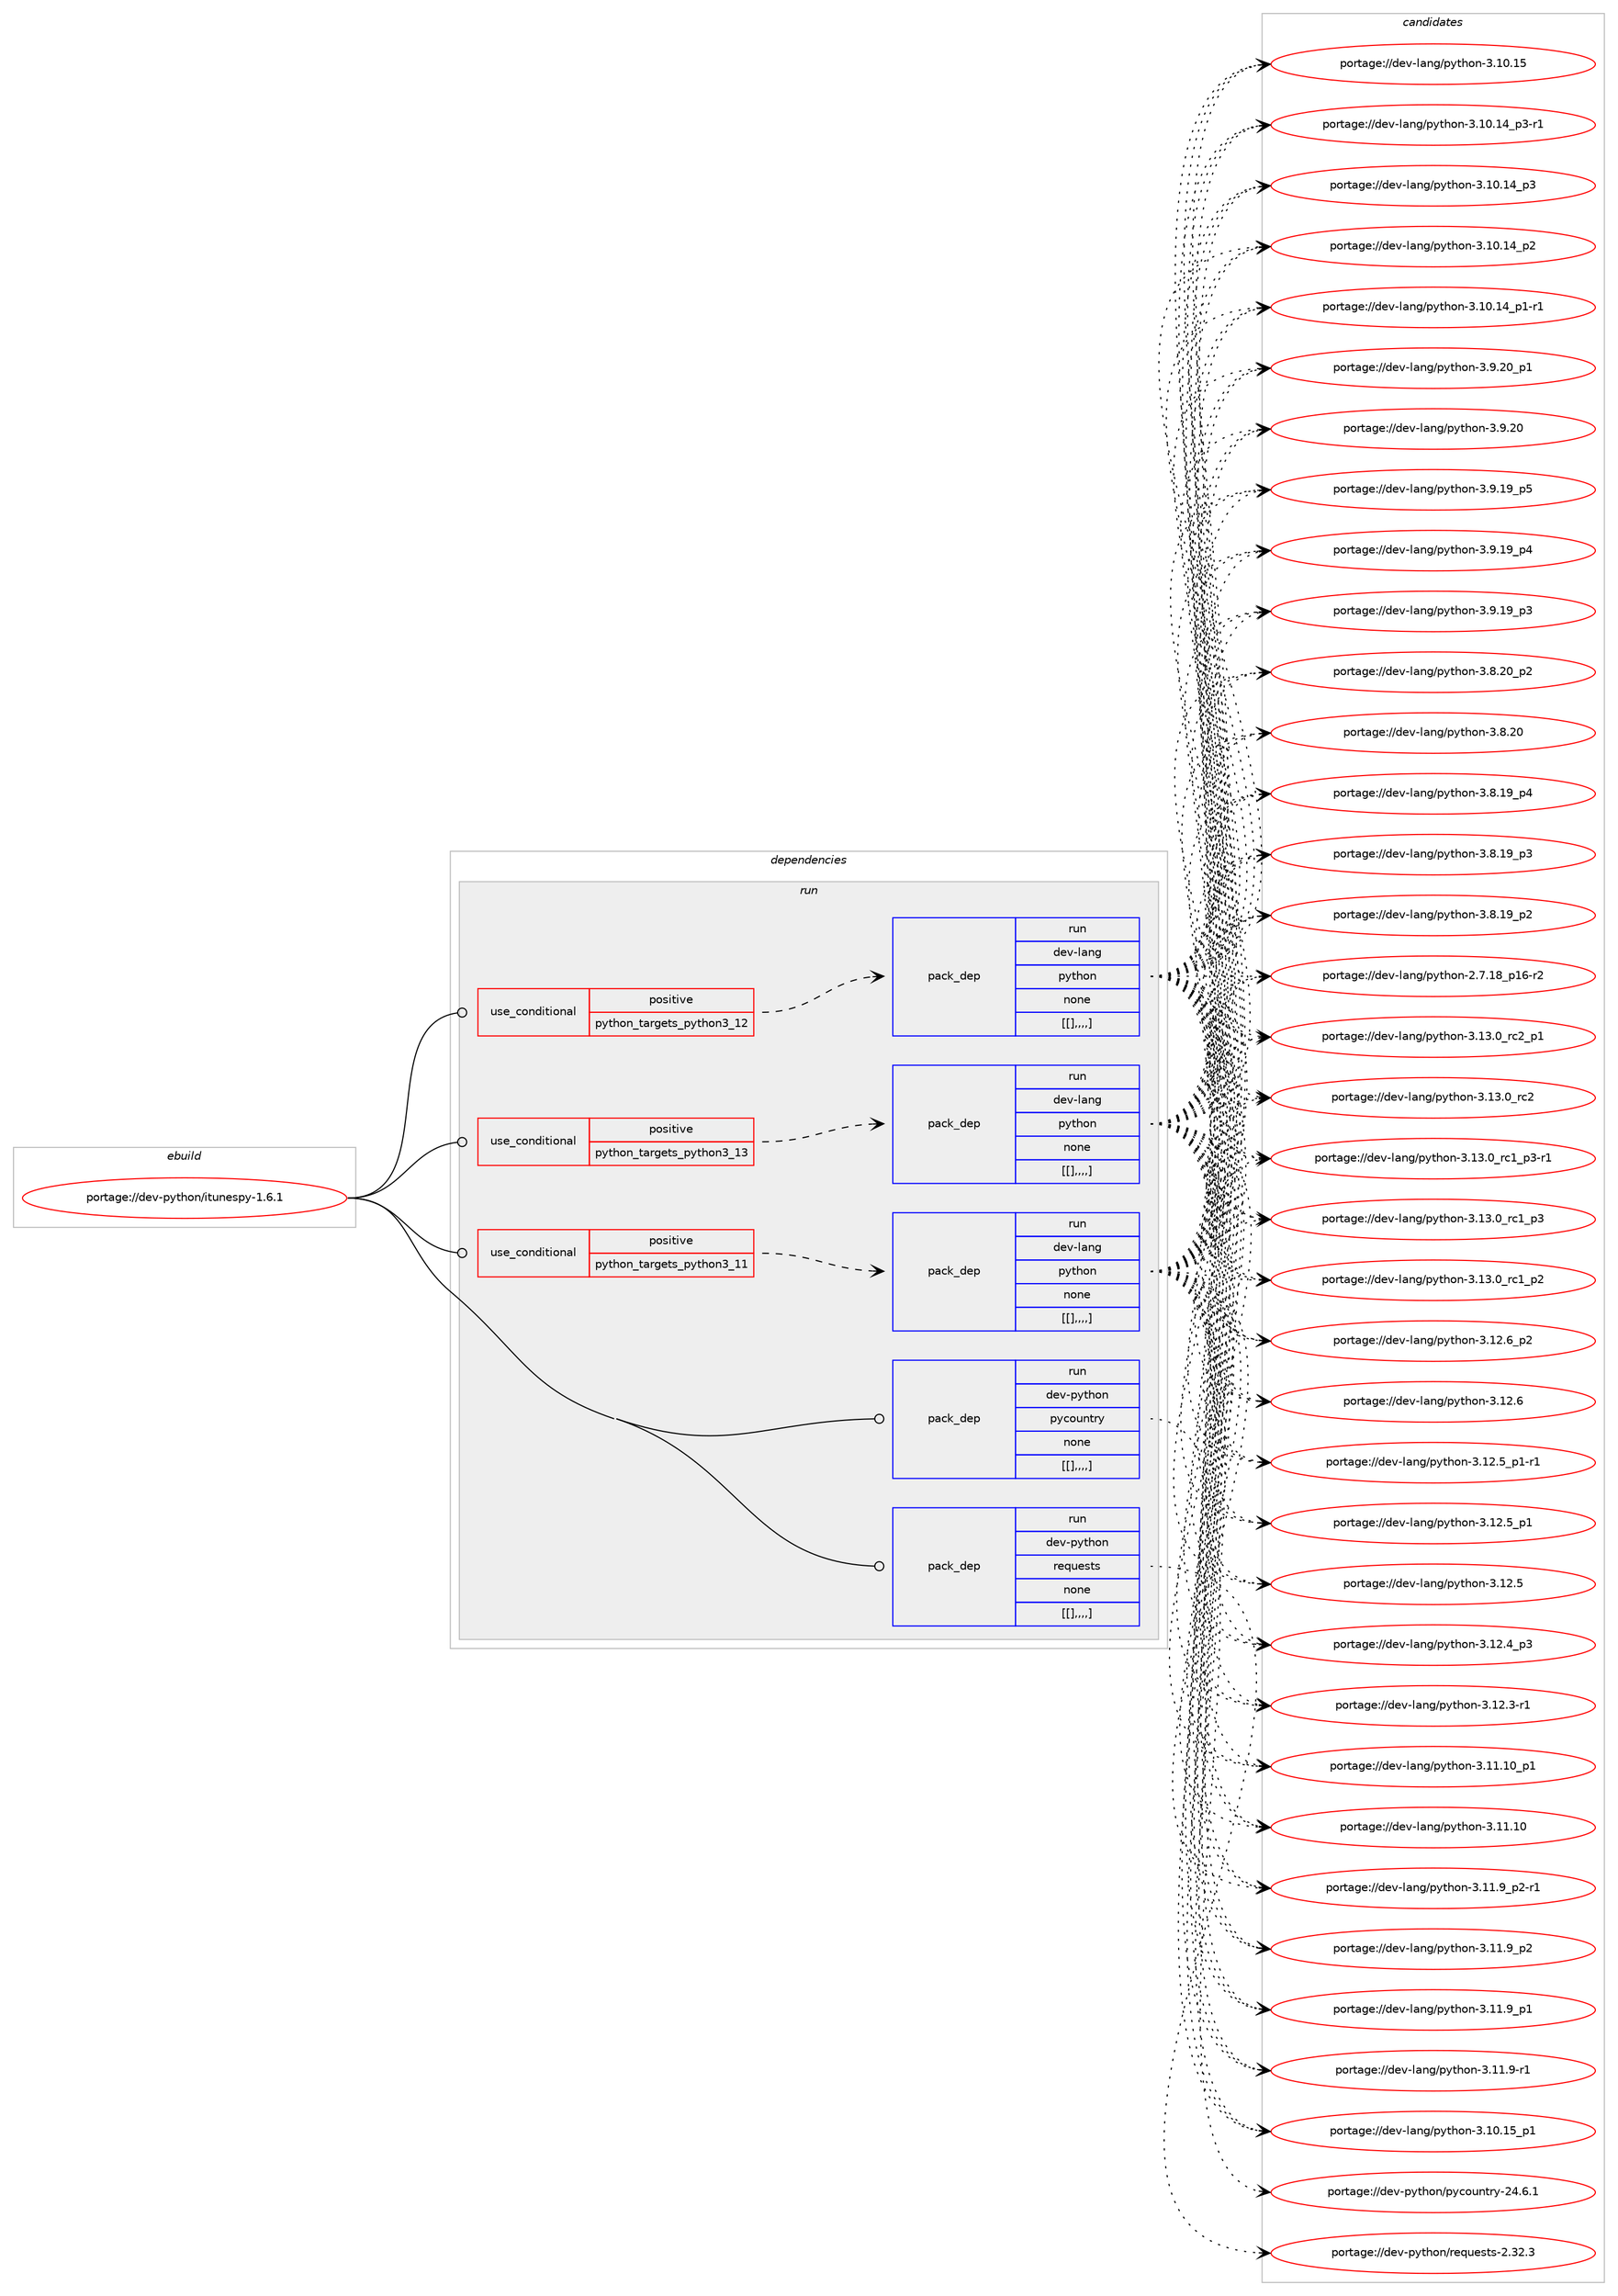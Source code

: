 digraph prolog {

# *************
# Graph options
# *************

newrank=true;
concentrate=true;
compound=true;
graph [rankdir=LR,fontname=Helvetica,fontsize=10,ranksep=1.5];#, ranksep=2.5, nodesep=0.2];
edge  [arrowhead=vee];
node  [fontname=Helvetica,fontsize=10];

# **********
# The ebuild
# **********

subgraph cluster_leftcol {
color=gray;
label=<<i>ebuild</i>>;
id [label="portage://dev-python/itunespy-1.6.1", color=red, width=4, href="../dev-python/itunespy-1.6.1.svg"];
}

# ****************
# The dependencies
# ****************

subgraph cluster_midcol {
color=gray;
label=<<i>dependencies</i>>;
subgraph cluster_compile {
fillcolor="#eeeeee";
style=filled;
label=<<i>compile</i>>;
}
subgraph cluster_compileandrun {
fillcolor="#eeeeee";
style=filled;
label=<<i>compile and run</i>>;
}
subgraph cluster_run {
fillcolor="#eeeeee";
style=filled;
label=<<i>run</i>>;
subgraph cond34909 {
dependency150461 [label=<<TABLE BORDER="0" CELLBORDER="1" CELLSPACING="0" CELLPADDING="4"><TR><TD ROWSPAN="3" CELLPADDING="10">use_conditional</TD></TR><TR><TD>positive</TD></TR><TR><TD>python_targets_python3_11</TD></TR></TABLE>>, shape=none, color=red];
subgraph pack114338 {
dependency150462 [label=<<TABLE BORDER="0" CELLBORDER="1" CELLSPACING="0" CELLPADDING="4" WIDTH="220"><TR><TD ROWSPAN="6" CELLPADDING="30">pack_dep</TD></TR><TR><TD WIDTH="110">run</TD></TR><TR><TD>dev-lang</TD></TR><TR><TD>python</TD></TR><TR><TD>none</TD></TR><TR><TD>[[],,,,]</TD></TR></TABLE>>, shape=none, color=blue];
}
dependency150461:e -> dependency150462:w [weight=20,style="dashed",arrowhead="vee"];
}
id:e -> dependency150461:w [weight=20,style="solid",arrowhead="odot"];
subgraph cond34910 {
dependency150463 [label=<<TABLE BORDER="0" CELLBORDER="1" CELLSPACING="0" CELLPADDING="4"><TR><TD ROWSPAN="3" CELLPADDING="10">use_conditional</TD></TR><TR><TD>positive</TD></TR><TR><TD>python_targets_python3_12</TD></TR></TABLE>>, shape=none, color=red];
subgraph pack114339 {
dependency150464 [label=<<TABLE BORDER="0" CELLBORDER="1" CELLSPACING="0" CELLPADDING="4" WIDTH="220"><TR><TD ROWSPAN="6" CELLPADDING="30">pack_dep</TD></TR><TR><TD WIDTH="110">run</TD></TR><TR><TD>dev-lang</TD></TR><TR><TD>python</TD></TR><TR><TD>none</TD></TR><TR><TD>[[],,,,]</TD></TR></TABLE>>, shape=none, color=blue];
}
dependency150463:e -> dependency150464:w [weight=20,style="dashed",arrowhead="vee"];
}
id:e -> dependency150463:w [weight=20,style="solid",arrowhead="odot"];
subgraph cond34911 {
dependency150465 [label=<<TABLE BORDER="0" CELLBORDER="1" CELLSPACING="0" CELLPADDING="4"><TR><TD ROWSPAN="3" CELLPADDING="10">use_conditional</TD></TR><TR><TD>positive</TD></TR><TR><TD>python_targets_python3_13</TD></TR></TABLE>>, shape=none, color=red];
subgraph pack114340 {
dependency150466 [label=<<TABLE BORDER="0" CELLBORDER="1" CELLSPACING="0" CELLPADDING="4" WIDTH="220"><TR><TD ROWSPAN="6" CELLPADDING="30">pack_dep</TD></TR><TR><TD WIDTH="110">run</TD></TR><TR><TD>dev-lang</TD></TR><TR><TD>python</TD></TR><TR><TD>none</TD></TR><TR><TD>[[],,,,]</TD></TR></TABLE>>, shape=none, color=blue];
}
dependency150465:e -> dependency150466:w [weight=20,style="dashed",arrowhead="vee"];
}
id:e -> dependency150465:w [weight=20,style="solid",arrowhead="odot"];
subgraph pack114341 {
dependency150467 [label=<<TABLE BORDER="0" CELLBORDER="1" CELLSPACING="0" CELLPADDING="4" WIDTH="220"><TR><TD ROWSPAN="6" CELLPADDING="30">pack_dep</TD></TR><TR><TD WIDTH="110">run</TD></TR><TR><TD>dev-python</TD></TR><TR><TD>pycountry</TD></TR><TR><TD>none</TD></TR><TR><TD>[[],,,,]</TD></TR></TABLE>>, shape=none, color=blue];
}
id:e -> dependency150467:w [weight=20,style="solid",arrowhead="odot"];
subgraph pack114342 {
dependency150468 [label=<<TABLE BORDER="0" CELLBORDER="1" CELLSPACING="0" CELLPADDING="4" WIDTH="220"><TR><TD ROWSPAN="6" CELLPADDING="30">pack_dep</TD></TR><TR><TD WIDTH="110">run</TD></TR><TR><TD>dev-python</TD></TR><TR><TD>requests</TD></TR><TR><TD>none</TD></TR><TR><TD>[[],,,,]</TD></TR></TABLE>>, shape=none, color=blue];
}
id:e -> dependency150468:w [weight=20,style="solid",arrowhead="odot"];
}
}

# **************
# The candidates
# **************

subgraph cluster_choices {
rank=same;
color=gray;
label=<<i>candidates</i>>;

subgraph choice114338 {
color=black;
nodesep=1;
choice100101118451089711010347112121116104111110455146495146489511499509511249 [label="portage://dev-lang/python-3.13.0_rc2_p1", color=red, width=4,href="../dev-lang/python-3.13.0_rc2_p1.svg"];
choice10010111845108971101034711212111610411111045514649514648951149950 [label="portage://dev-lang/python-3.13.0_rc2", color=red, width=4,href="../dev-lang/python-3.13.0_rc2.svg"];
choice1001011184510897110103471121211161041111104551464951464895114994995112514511449 [label="portage://dev-lang/python-3.13.0_rc1_p3-r1", color=red, width=4,href="../dev-lang/python-3.13.0_rc1_p3-r1.svg"];
choice100101118451089711010347112121116104111110455146495146489511499499511251 [label="portage://dev-lang/python-3.13.0_rc1_p3", color=red, width=4,href="../dev-lang/python-3.13.0_rc1_p3.svg"];
choice100101118451089711010347112121116104111110455146495146489511499499511250 [label="portage://dev-lang/python-3.13.0_rc1_p2", color=red, width=4,href="../dev-lang/python-3.13.0_rc1_p2.svg"];
choice100101118451089711010347112121116104111110455146495046549511250 [label="portage://dev-lang/python-3.12.6_p2", color=red, width=4,href="../dev-lang/python-3.12.6_p2.svg"];
choice10010111845108971101034711212111610411111045514649504654 [label="portage://dev-lang/python-3.12.6", color=red, width=4,href="../dev-lang/python-3.12.6.svg"];
choice1001011184510897110103471121211161041111104551464950465395112494511449 [label="portage://dev-lang/python-3.12.5_p1-r1", color=red, width=4,href="../dev-lang/python-3.12.5_p1-r1.svg"];
choice100101118451089711010347112121116104111110455146495046539511249 [label="portage://dev-lang/python-3.12.5_p1", color=red, width=4,href="../dev-lang/python-3.12.5_p1.svg"];
choice10010111845108971101034711212111610411111045514649504653 [label="portage://dev-lang/python-3.12.5", color=red, width=4,href="../dev-lang/python-3.12.5.svg"];
choice100101118451089711010347112121116104111110455146495046529511251 [label="portage://dev-lang/python-3.12.4_p3", color=red, width=4,href="../dev-lang/python-3.12.4_p3.svg"];
choice100101118451089711010347112121116104111110455146495046514511449 [label="portage://dev-lang/python-3.12.3-r1", color=red, width=4,href="../dev-lang/python-3.12.3-r1.svg"];
choice10010111845108971101034711212111610411111045514649494649489511249 [label="portage://dev-lang/python-3.11.10_p1", color=red, width=4,href="../dev-lang/python-3.11.10_p1.svg"];
choice1001011184510897110103471121211161041111104551464949464948 [label="portage://dev-lang/python-3.11.10", color=red, width=4,href="../dev-lang/python-3.11.10.svg"];
choice1001011184510897110103471121211161041111104551464949465795112504511449 [label="portage://dev-lang/python-3.11.9_p2-r1", color=red, width=4,href="../dev-lang/python-3.11.9_p2-r1.svg"];
choice100101118451089711010347112121116104111110455146494946579511250 [label="portage://dev-lang/python-3.11.9_p2", color=red, width=4,href="../dev-lang/python-3.11.9_p2.svg"];
choice100101118451089711010347112121116104111110455146494946579511249 [label="portage://dev-lang/python-3.11.9_p1", color=red, width=4,href="../dev-lang/python-3.11.9_p1.svg"];
choice100101118451089711010347112121116104111110455146494946574511449 [label="portage://dev-lang/python-3.11.9-r1", color=red, width=4,href="../dev-lang/python-3.11.9-r1.svg"];
choice10010111845108971101034711212111610411111045514649484649539511249 [label="portage://dev-lang/python-3.10.15_p1", color=red, width=4,href="../dev-lang/python-3.10.15_p1.svg"];
choice1001011184510897110103471121211161041111104551464948464953 [label="portage://dev-lang/python-3.10.15", color=red, width=4,href="../dev-lang/python-3.10.15.svg"];
choice100101118451089711010347112121116104111110455146494846495295112514511449 [label="portage://dev-lang/python-3.10.14_p3-r1", color=red, width=4,href="../dev-lang/python-3.10.14_p3-r1.svg"];
choice10010111845108971101034711212111610411111045514649484649529511251 [label="portage://dev-lang/python-3.10.14_p3", color=red, width=4,href="../dev-lang/python-3.10.14_p3.svg"];
choice10010111845108971101034711212111610411111045514649484649529511250 [label="portage://dev-lang/python-3.10.14_p2", color=red, width=4,href="../dev-lang/python-3.10.14_p2.svg"];
choice100101118451089711010347112121116104111110455146494846495295112494511449 [label="portage://dev-lang/python-3.10.14_p1-r1", color=red, width=4,href="../dev-lang/python-3.10.14_p1-r1.svg"];
choice100101118451089711010347112121116104111110455146574650489511249 [label="portage://dev-lang/python-3.9.20_p1", color=red, width=4,href="../dev-lang/python-3.9.20_p1.svg"];
choice10010111845108971101034711212111610411111045514657465048 [label="portage://dev-lang/python-3.9.20", color=red, width=4,href="../dev-lang/python-3.9.20.svg"];
choice100101118451089711010347112121116104111110455146574649579511253 [label="portage://dev-lang/python-3.9.19_p5", color=red, width=4,href="../dev-lang/python-3.9.19_p5.svg"];
choice100101118451089711010347112121116104111110455146574649579511252 [label="portage://dev-lang/python-3.9.19_p4", color=red, width=4,href="../dev-lang/python-3.9.19_p4.svg"];
choice100101118451089711010347112121116104111110455146574649579511251 [label="portage://dev-lang/python-3.9.19_p3", color=red, width=4,href="../dev-lang/python-3.9.19_p3.svg"];
choice100101118451089711010347112121116104111110455146564650489511250 [label="portage://dev-lang/python-3.8.20_p2", color=red, width=4,href="../dev-lang/python-3.8.20_p2.svg"];
choice10010111845108971101034711212111610411111045514656465048 [label="portage://dev-lang/python-3.8.20", color=red, width=4,href="../dev-lang/python-3.8.20.svg"];
choice100101118451089711010347112121116104111110455146564649579511252 [label="portage://dev-lang/python-3.8.19_p4", color=red, width=4,href="../dev-lang/python-3.8.19_p4.svg"];
choice100101118451089711010347112121116104111110455146564649579511251 [label="portage://dev-lang/python-3.8.19_p3", color=red, width=4,href="../dev-lang/python-3.8.19_p3.svg"];
choice100101118451089711010347112121116104111110455146564649579511250 [label="portage://dev-lang/python-3.8.19_p2", color=red, width=4,href="../dev-lang/python-3.8.19_p2.svg"];
choice100101118451089711010347112121116104111110455046554649569511249544511450 [label="portage://dev-lang/python-2.7.18_p16-r2", color=red, width=4,href="../dev-lang/python-2.7.18_p16-r2.svg"];
dependency150462:e -> choice100101118451089711010347112121116104111110455146495146489511499509511249:w [style=dotted,weight="100"];
dependency150462:e -> choice10010111845108971101034711212111610411111045514649514648951149950:w [style=dotted,weight="100"];
dependency150462:e -> choice1001011184510897110103471121211161041111104551464951464895114994995112514511449:w [style=dotted,weight="100"];
dependency150462:e -> choice100101118451089711010347112121116104111110455146495146489511499499511251:w [style=dotted,weight="100"];
dependency150462:e -> choice100101118451089711010347112121116104111110455146495146489511499499511250:w [style=dotted,weight="100"];
dependency150462:e -> choice100101118451089711010347112121116104111110455146495046549511250:w [style=dotted,weight="100"];
dependency150462:e -> choice10010111845108971101034711212111610411111045514649504654:w [style=dotted,weight="100"];
dependency150462:e -> choice1001011184510897110103471121211161041111104551464950465395112494511449:w [style=dotted,weight="100"];
dependency150462:e -> choice100101118451089711010347112121116104111110455146495046539511249:w [style=dotted,weight="100"];
dependency150462:e -> choice10010111845108971101034711212111610411111045514649504653:w [style=dotted,weight="100"];
dependency150462:e -> choice100101118451089711010347112121116104111110455146495046529511251:w [style=dotted,weight="100"];
dependency150462:e -> choice100101118451089711010347112121116104111110455146495046514511449:w [style=dotted,weight="100"];
dependency150462:e -> choice10010111845108971101034711212111610411111045514649494649489511249:w [style=dotted,weight="100"];
dependency150462:e -> choice1001011184510897110103471121211161041111104551464949464948:w [style=dotted,weight="100"];
dependency150462:e -> choice1001011184510897110103471121211161041111104551464949465795112504511449:w [style=dotted,weight="100"];
dependency150462:e -> choice100101118451089711010347112121116104111110455146494946579511250:w [style=dotted,weight="100"];
dependency150462:e -> choice100101118451089711010347112121116104111110455146494946579511249:w [style=dotted,weight="100"];
dependency150462:e -> choice100101118451089711010347112121116104111110455146494946574511449:w [style=dotted,weight="100"];
dependency150462:e -> choice10010111845108971101034711212111610411111045514649484649539511249:w [style=dotted,weight="100"];
dependency150462:e -> choice1001011184510897110103471121211161041111104551464948464953:w [style=dotted,weight="100"];
dependency150462:e -> choice100101118451089711010347112121116104111110455146494846495295112514511449:w [style=dotted,weight="100"];
dependency150462:e -> choice10010111845108971101034711212111610411111045514649484649529511251:w [style=dotted,weight="100"];
dependency150462:e -> choice10010111845108971101034711212111610411111045514649484649529511250:w [style=dotted,weight="100"];
dependency150462:e -> choice100101118451089711010347112121116104111110455146494846495295112494511449:w [style=dotted,weight="100"];
dependency150462:e -> choice100101118451089711010347112121116104111110455146574650489511249:w [style=dotted,weight="100"];
dependency150462:e -> choice10010111845108971101034711212111610411111045514657465048:w [style=dotted,weight="100"];
dependency150462:e -> choice100101118451089711010347112121116104111110455146574649579511253:w [style=dotted,weight="100"];
dependency150462:e -> choice100101118451089711010347112121116104111110455146574649579511252:w [style=dotted,weight="100"];
dependency150462:e -> choice100101118451089711010347112121116104111110455146574649579511251:w [style=dotted,weight="100"];
dependency150462:e -> choice100101118451089711010347112121116104111110455146564650489511250:w [style=dotted,weight="100"];
dependency150462:e -> choice10010111845108971101034711212111610411111045514656465048:w [style=dotted,weight="100"];
dependency150462:e -> choice100101118451089711010347112121116104111110455146564649579511252:w [style=dotted,weight="100"];
dependency150462:e -> choice100101118451089711010347112121116104111110455146564649579511251:w [style=dotted,weight="100"];
dependency150462:e -> choice100101118451089711010347112121116104111110455146564649579511250:w [style=dotted,weight="100"];
dependency150462:e -> choice100101118451089711010347112121116104111110455046554649569511249544511450:w [style=dotted,weight="100"];
}
subgraph choice114339 {
color=black;
nodesep=1;
choice100101118451089711010347112121116104111110455146495146489511499509511249 [label="portage://dev-lang/python-3.13.0_rc2_p1", color=red, width=4,href="../dev-lang/python-3.13.0_rc2_p1.svg"];
choice10010111845108971101034711212111610411111045514649514648951149950 [label="portage://dev-lang/python-3.13.0_rc2", color=red, width=4,href="../dev-lang/python-3.13.0_rc2.svg"];
choice1001011184510897110103471121211161041111104551464951464895114994995112514511449 [label="portage://dev-lang/python-3.13.0_rc1_p3-r1", color=red, width=4,href="../dev-lang/python-3.13.0_rc1_p3-r1.svg"];
choice100101118451089711010347112121116104111110455146495146489511499499511251 [label="portage://dev-lang/python-3.13.0_rc1_p3", color=red, width=4,href="../dev-lang/python-3.13.0_rc1_p3.svg"];
choice100101118451089711010347112121116104111110455146495146489511499499511250 [label="portage://dev-lang/python-3.13.0_rc1_p2", color=red, width=4,href="../dev-lang/python-3.13.0_rc1_p2.svg"];
choice100101118451089711010347112121116104111110455146495046549511250 [label="portage://dev-lang/python-3.12.6_p2", color=red, width=4,href="../dev-lang/python-3.12.6_p2.svg"];
choice10010111845108971101034711212111610411111045514649504654 [label="portage://dev-lang/python-3.12.6", color=red, width=4,href="../dev-lang/python-3.12.6.svg"];
choice1001011184510897110103471121211161041111104551464950465395112494511449 [label="portage://dev-lang/python-3.12.5_p1-r1", color=red, width=4,href="../dev-lang/python-3.12.5_p1-r1.svg"];
choice100101118451089711010347112121116104111110455146495046539511249 [label="portage://dev-lang/python-3.12.5_p1", color=red, width=4,href="../dev-lang/python-3.12.5_p1.svg"];
choice10010111845108971101034711212111610411111045514649504653 [label="portage://dev-lang/python-3.12.5", color=red, width=4,href="../dev-lang/python-3.12.5.svg"];
choice100101118451089711010347112121116104111110455146495046529511251 [label="portage://dev-lang/python-3.12.4_p3", color=red, width=4,href="../dev-lang/python-3.12.4_p3.svg"];
choice100101118451089711010347112121116104111110455146495046514511449 [label="portage://dev-lang/python-3.12.3-r1", color=red, width=4,href="../dev-lang/python-3.12.3-r1.svg"];
choice10010111845108971101034711212111610411111045514649494649489511249 [label="portage://dev-lang/python-3.11.10_p1", color=red, width=4,href="../dev-lang/python-3.11.10_p1.svg"];
choice1001011184510897110103471121211161041111104551464949464948 [label="portage://dev-lang/python-3.11.10", color=red, width=4,href="../dev-lang/python-3.11.10.svg"];
choice1001011184510897110103471121211161041111104551464949465795112504511449 [label="portage://dev-lang/python-3.11.9_p2-r1", color=red, width=4,href="../dev-lang/python-3.11.9_p2-r1.svg"];
choice100101118451089711010347112121116104111110455146494946579511250 [label="portage://dev-lang/python-3.11.9_p2", color=red, width=4,href="../dev-lang/python-3.11.9_p2.svg"];
choice100101118451089711010347112121116104111110455146494946579511249 [label="portage://dev-lang/python-3.11.9_p1", color=red, width=4,href="../dev-lang/python-3.11.9_p1.svg"];
choice100101118451089711010347112121116104111110455146494946574511449 [label="portage://dev-lang/python-3.11.9-r1", color=red, width=4,href="../dev-lang/python-3.11.9-r1.svg"];
choice10010111845108971101034711212111610411111045514649484649539511249 [label="portage://dev-lang/python-3.10.15_p1", color=red, width=4,href="../dev-lang/python-3.10.15_p1.svg"];
choice1001011184510897110103471121211161041111104551464948464953 [label="portage://dev-lang/python-3.10.15", color=red, width=4,href="../dev-lang/python-3.10.15.svg"];
choice100101118451089711010347112121116104111110455146494846495295112514511449 [label="portage://dev-lang/python-3.10.14_p3-r1", color=red, width=4,href="../dev-lang/python-3.10.14_p3-r1.svg"];
choice10010111845108971101034711212111610411111045514649484649529511251 [label="portage://dev-lang/python-3.10.14_p3", color=red, width=4,href="../dev-lang/python-3.10.14_p3.svg"];
choice10010111845108971101034711212111610411111045514649484649529511250 [label="portage://dev-lang/python-3.10.14_p2", color=red, width=4,href="../dev-lang/python-3.10.14_p2.svg"];
choice100101118451089711010347112121116104111110455146494846495295112494511449 [label="portage://dev-lang/python-3.10.14_p1-r1", color=red, width=4,href="../dev-lang/python-3.10.14_p1-r1.svg"];
choice100101118451089711010347112121116104111110455146574650489511249 [label="portage://dev-lang/python-3.9.20_p1", color=red, width=4,href="../dev-lang/python-3.9.20_p1.svg"];
choice10010111845108971101034711212111610411111045514657465048 [label="portage://dev-lang/python-3.9.20", color=red, width=4,href="../dev-lang/python-3.9.20.svg"];
choice100101118451089711010347112121116104111110455146574649579511253 [label="portage://dev-lang/python-3.9.19_p5", color=red, width=4,href="../dev-lang/python-3.9.19_p5.svg"];
choice100101118451089711010347112121116104111110455146574649579511252 [label="portage://dev-lang/python-3.9.19_p4", color=red, width=4,href="../dev-lang/python-3.9.19_p4.svg"];
choice100101118451089711010347112121116104111110455146574649579511251 [label="portage://dev-lang/python-3.9.19_p3", color=red, width=4,href="../dev-lang/python-3.9.19_p3.svg"];
choice100101118451089711010347112121116104111110455146564650489511250 [label="portage://dev-lang/python-3.8.20_p2", color=red, width=4,href="../dev-lang/python-3.8.20_p2.svg"];
choice10010111845108971101034711212111610411111045514656465048 [label="portage://dev-lang/python-3.8.20", color=red, width=4,href="../dev-lang/python-3.8.20.svg"];
choice100101118451089711010347112121116104111110455146564649579511252 [label="portage://dev-lang/python-3.8.19_p4", color=red, width=4,href="../dev-lang/python-3.8.19_p4.svg"];
choice100101118451089711010347112121116104111110455146564649579511251 [label="portage://dev-lang/python-3.8.19_p3", color=red, width=4,href="../dev-lang/python-3.8.19_p3.svg"];
choice100101118451089711010347112121116104111110455146564649579511250 [label="portage://dev-lang/python-3.8.19_p2", color=red, width=4,href="../dev-lang/python-3.8.19_p2.svg"];
choice100101118451089711010347112121116104111110455046554649569511249544511450 [label="portage://dev-lang/python-2.7.18_p16-r2", color=red, width=4,href="../dev-lang/python-2.7.18_p16-r2.svg"];
dependency150464:e -> choice100101118451089711010347112121116104111110455146495146489511499509511249:w [style=dotted,weight="100"];
dependency150464:e -> choice10010111845108971101034711212111610411111045514649514648951149950:w [style=dotted,weight="100"];
dependency150464:e -> choice1001011184510897110103471121211161041111104551464951464895114994995112514511449:w [style=dotted,weight="100"];
dependency150464:e -> choice100101118451089711010347112121116104111110455146495146489511499499511251:w [style=dotted,weight="100"];
dependency150464:e -> choice100101118451089711010347112121116104111110455146495146489511499499511250:w [style=dotted,weight="100"];
dependency150464:e -> choice100101118451089711010347112121116104111110455146495046549511250:w [style=dotted,weight="100"];
dependency150464:e -> choice10010111845108971101034711212111610411111045514649504654:w [style=dotted,weight="100"];
dependency150464:e -> choice1001011184510897110103471121211161041111104551464950465395112494511449:w [style=dotted,weight="100"];
dependency150464:e -> choice100101118451089711010347112121116104111110455146495046539511249:w [style=dotted,weight="100"];
dependency150464:e -> choice10010111845108971101034711212111610411111045514649504653:w [style=dotted,weight="100"];
dependency150464:e -> choice100101118451089711010347112121116104111110455146495046529511251:w [style=dotted,weight="100"];
dependency150464:e -> choice100101118451089711010347112121116104111110455146495046514511449:w [style=dotted,weight="100"];
dependency150464:e -> choice10010111845108971101034711212111610411111045514649494649489511249:w [style=dotted,weight="100"];
dependency150464:e -> choice1001011184510897110103471121211161041111104551464949464948:w [style=dotted,weight="100"];
dependency150464:e -> choice1001011184510897110103471121211161041111104551464949465795112504511449:w [style=dotted,weight="100"];
dependency150464:e -> choice100101118451089711010347112121116104111110455146494946579511250:w [style=dotted,weight="100"];
dependency150464:e -> choice100101118451089711010347112121116104111110455146494946579511249:w [style=dotted,weight="100"];
dependency150464:e -> choice100101118451089711010347112121116104111110455146494946574511449:w [style=dotted,weight="100"];
dependency150464:e -> choice10010111845108971101034711212111610411111045514649484649539511249:w [style=dotted,weight="100"];
dependency150464:e -> choice1001011184510897110103471121211161041111104551464948464953:w [style=dotted,weight="100"];
dependency150464:e -> choice100101118451089711010347112121116104111110455146494846495295112514511449:w [style=dotted,weight="100"];
dependency150464:e -> choice10010111845108971101034711212111610411111045514649484649529511251:w [style=dotted,weight="100"];
dependency150464:e -> choice10010111845108971101034711212111610411111045514649484649529511250:w [style=dotted,weight="100"];
dependency150464:e -> choice100101118451089711010347112121116104111110455146494846495295112494511449:w [style=dotted,weight="100"];
dependency150464:e -> choice100101118451089711010347112121116104111110455146574650489511249:w [style=dotted,weight="100"];
dependency150464:e -> choice10010111845108971101034711212111610411111045514657465048:w [style=dotted,weight="100"];
dependency150464:e -> choice100101118451089711010347112121116104111110455146574649579511253:w [style=dotted,weight="100"];
dependency150464:e -> choice100101118451089711010347112121116104111110455146574649579511252:w [style=dotted,weight="100"];
dependency150464:e -> choice100101118451089711010347112121116104111110455146574649579511251:w [style=dotted,weight="100"];
dependency150464:e -> choice100101118451089711010347112121116104111110455146564650489511250:w [style=dotted,weight="100"];
dependency150464:e -> choice10010111845108971101034711212111610411111045514656465048:w [style=dotted,weight="100"];
dependency150464:e -> choice100101118451089711010347112121116104111110455146564649579511252:w [style=dotted,weight="100"];
dependency150464:e -> choice100101118451089711010347112121116104111110455146564649579511251:w [style=dotted,weight="100"];
dependency150464:e -> choice100101118451089711010347112121116104111110455146564649579511250:w [style=dotted,weight="100"];
dependency150464:e -> choice100101118451089711010347112121116104111110455046554649569511249544511450:w [style=dotted,weight="100"];
}
subgraph choice114340 {
color=black;
nodesep=1;
choice100101118451089711010347112121116104111110455146495146489511499509511249 [label="portage://dev-lang/python-3.13.0_rc2_p1", color=red, width=4,href="../dev-lang/python-3.13.0_rc2_p1.svg"];
choice10010111845108971101034711212111610411111045514649514648951149950 [label="portage://dev-lang/python-3.13.0_rc2", color=red, width=4,href="../dev-lang/python-3.13.0_rc2.svg"];
choice1001011184510897110103471121211161041111104551464951464895114994995112514511449 [label="portage://dev-lang/python-3.13.0_rc1_p3-r1", color=red, width=4,href="../dev-lang/python-3.13.0_rc1_p3-r1.svg"];
choice100101118451089711010347112121116104111110455146495146489511499499511251 [label="portage://dev-lang/python-3.13.0_rc1_p3", color=red, width=4,href="../dev-lang/python-3.13.0_rc1_p3.svg"];
choice100101118451089711010347112121116104111110455146495146489511499499511250 [label="portage://dev-lang/python-3.13.0_rc1_p2", color=red, width=4,href="../dev-lang/python-3.13.0_rc1_p2.svg"];
choice100101118451089711010347112121116104111110455146495046549511250 [label="portage://dev-lang/python-3.12.6_p2", color=red, width=4,href="../dev-lang/python-3.12.6_p2.svg"];
choice10010111845108971101034711212111610411111045514649504654 [label="portage://dev-lang/python-3.12.6", color=red, width=4,href="../dev-lang/python-3.12.6.svg"];
choice1001011184510897110103471121211161041111104551464950465395112494511449 [label="portage://dev-lang/python-3.12.5_p1-r1", color=red, width=4,href="../dev-lang/python-3.12.5_p1-r1.svg"];
choice100101118451089711010347112121116104111110455146495046539511249 [label="portage://dev-lang/python-3.12.5_p1", color=red, width=4,href="../dev-lang/python-3.12.5_p1.svg"];
choice10010111845108971101034711212111610411111045514649504653 [label="portage://dev-lang/python-3.12.5", color=red, width=4,href="../dev-lang/python-3.12.5.svg"];
choice100101118451089711010347112121116104111110455146495046529511251 [label="portage://dev-lang/python-3.12.4_p3", color=red, width=4,href="../dev-lang/python-3.12.4_p3.svg"];
choice100101118451089711010347112121116104111110455146495046514511449 [label="portage://dev-lang/python-3.12.3-r1", color=red, width=4,href="../dev-lang/python-3.12.3-r1.svg"];
choice10010111845108971101034711212111610411111045514649494649489511249 [label="portage://dev-lang/python-3.11.10_p1", color=red, width=4,href="../dev-lang/python-3.11.10_p1.svg"];
choice1001011184510897110103471121211161041111104551464949464948 [label="portage://dev-lang/python-3.11.10", color=red, width=4,href="../dev-lang/python-3.11.10.svg"];
choice1001011184510897110103471121211161041111104551464949465795112504511449 [label="portage://dev-lang/python-3.11.9_p2-r1", color=red, width=4,href="../dev-lang/python-3.11.9_p2-r1.svg"];
choice100101118451089711010347112121116104111110455146494946579511250 [label="portage://dev-lang/python-3.11.9_p2", color=red, width=4,href="../dev-lang/python-3.11.9_p2.svg"];
choice100101118451089711010347112121116104111110455146494946579511249 [label="portage://dev-lang/python-3.11.9_p1", color=red, width=4,href="../dev-lang/python-3.11.9_p1.svg"];
choice100101118451089711010347112121116104111110455146494946574511449 [label="portage://dev-lang/python-3.11.9-r1", color=red, width=4,href="../dev-lang/python-3.11.9-r1.svg"];
choice10010111845108971101034711212111610411111045514649484649539511249 [label="portage://dev-lang/python-3.10.15_p1", color=red, width=4,href="../dev-lang/python-3.10.15_p1.svg"];
choice1001011184510897110103471121211161041111104551464948464953 [label="portage://dev-lang/python-3.10.15", color=red, width=4,href="../dev-lang/python-3.10.15.svg"];
choice100101118451089711010347112121116104111110455146494846495295112514511449 [label="portage://dev-lang/python-3.10.14_p3-r1", color=red, width=4,href="../dev-lang/python-3.10.14_p3-r1.svg"];
choice10010111845108971101034711212111610411111045514649484649529511251 [label="portage://dev-lang/python-3.10.14_p3", color=red, width=4,href="../dev-lang/python-3.10.14_p3.svg"];
choice10010111845108971101034711212111610411111045514649484649529511250 [label="portage://dev-lang/python-3.10.14_p2", color=red, width=4,href="../dev-lang/python-3.10.14_p2.svg"];
choice100101118451089711010347112121116104111110455146494846495295112494511449 [label="portage://dev-lang/python-3.10.14_p1-r1", color=red, width=4,href="../dev-lang/python-3.10.14_p1-r1.svg"];
choice100101118451089711010347112121116104111110455146574650489511249 [label="portage://dev-lang/python-3.9.20_p1", color=red, width=4,href="../dev-lang/python-3.9.20_p1.svg"];
choice10010111845108971101034711212111610411111045514657465048 [label="portage://dev-lang/python-3.9.20", color=red, width=4,href="../dev-lang/python-3.9.20.svg"];
choice100101118451089711010347112121116104111110455146574649579511253 [label="portage://dev-lang/python-3.9.19_p5", color=red, width=4,href="../dev-lang/python-3.9.19_p5.svg"];
choice100101118451089711010347112121116104111110455146574649579511252 [label="portage://dev-lang/python-3.9.19_p4", color=red, width=4,href="../dev-lang/python-3.9.19_p4.svg"];
choice100101118451089711010347112121116104111110455146574649579511251 [label="portage://dev-lang/python-3.9.19_p3", color=red, width=4,href="../dev-lang/python-3.9.19_p3.svg"];
choice100101118451089711010347112121116104111110455146564650489511250 [label="portage://dev-lang/python-3.8.20_p2", color=red, width=4,href="../dev-lang/python-3.8.20_p2.svg"];
choice10010111845108971101034711212111610411111045514656465048 [label="portage://dev-lang/python-3.8.20", color=red, width=4,href="../dev-lang/python-3.8.20.svg"];
choice100101118451089711010347112121116104111110455146564649579511252 [label="portage://dev-lang/python-3.8.19_p4", color=red, width=4,href="../dev-lang/python-3.8.19_p4.svg"];
choice100101118451089711010347112121116104111110455146564649579511251 [label="portage://dev-lang/python-3.8.19_p3", color=red, width=4,href="../dev-lang/python-3.8.19_p3.svg"];
choice100101118451089711010347112121116104111110455146564649579511250 [label="portage://dev-lang/python-3.8.19_p2", color=red, width=4,href="../dev-lang/python-3.8.19_p2.svg"];
choice100101118451089711010347112121116104111110455046554649569511249544511450 [label="portage://dev-lang/python-2.7.18_p16-r2", color=red, width=4,href="../dev-lang/python-2.7.18_p16-r2.svg"];
dependency150466:e -> choice100101118451089711010347112121116104111110455146495146489511499509511249:w [style=dotted,weight="100"];
dependency150466:e -> choice10010111845108971101034711212111610411111045514649514648951149950:w [style=dotted,weight="100"];
dependency150466:e -> choice1001011184510897110103471121211161041111104551464951464895114994995112514511449:w [style=dotted,weight="100"];
dependency150466:e -> choice100101118451089711010347112121116104111110455146495146489511499499511251:w [style=dotted,weight="100"];
dependency150466:e -> choice100101118451089711010347112121116104111110455146495146489511499499511250:w [style=dotted,weight="100"];
dependency150466:e -> choice100101118451089711010347112121116104111110455146495046549511250:w [style=dotted,weight="100"];
dependency150466:e -> choice10010111845108971101034711212111610411111045514649504654:w [style=dotted,weight="100"];
dependency150466:e -> choice1001011184510897110103471121211161041111104551464950465395112494511449:w [style=dotted,weight="100"];
dependency150466:e -> choice100101118451089711010347112121116104111110455146495046539511249:w [style=dotted,weight="100"];
dependency150466:e -> choice10010111845108971101034711212111610411111045514649504653:w [style=dotted,weight="100"];
dependency150466:e -> choice100101118451089711010347112121116104111110455146495046529511251:w [style=dotted,weight="100"];
dependency150466:e -> choice100101118451089711010347112121116104111110455146495046514511449:w [style=dotted,weight="100"];
dependency150466:e -> choice10010111845108971101034711212111610411111045514649494649489511249:w [style=dotted,weight="100"];
dependency150466:e -> choice1001011184510897110103471121211161041111104551464949464948:w [style=dotted,weight="100"];
dependency150466:e -> choice1001011184510897110103471121211161041111104551464949465795112504511449:w [style=dotted,weight="100"];
dependency150466:e -> choice100101118451089711010347112121116104111110455146494946579511250:w [style=dotted,weight="100"];
dependency150466:e -> choice100101118451089711010347112121116104111110455146494946579511249:w [style=dotted,weight="100"];
dependency150466:e -> choice100101118451089711010347112121116104111110455146494946574511449:w [style=dotted,weight="100"];
dependency150466:e -> choice10010111845108971101034711212111610411111045514649484649539511249:w [style=dotted,weight="100"];
dependency150466:e -> choice1001011184510897110103471121211161041111104551464948464953:w [style=dotted,weight="100"];
dependency150466:e -> choice100101118451089711010347112121116104111110455146494846495295112514511449:w [style=dotted,weight="100"];
dependency150466:e -> choice10010111845108971101034711212111610411111045514649484649529511251:w [style=dotted,weight="100"];
dependency150466:e -> choice10010111845108971101034711212111610411111045514649484649529511250:w [style=dotted,weight="100"];
dependency150466:e -> choice100101118451089711010347112121116104111110455146494846495295112494511449:w [style=dotted,weight="100"];
dependency150466:e -> choice100101118451089711010347112121116104111110455146574650489511249:w [style=dotted,weight="100"];
dependency150466:e -> choice10010111845108971101034711212111610411111045514657465048:w [style=dotted,weight="100"];
dependency150466:e -> choice100101118451089711010347112121116104111110455146574649579511253:w [style=dotted,weight="100"];
dependency150466:e -> choice100101118451089711010347112121116104111110455146574649579511252:w [style=dotted,weight="100"];
dependency150466:e -> choice100101118451089711010347112121116104111110455146574649579511251:w [style=dotted,weight="100"];
dependency150466:e -> choice100101118451089711010347112121116104111110455146564650489511250:w [style=dotted,weight="100"];
dependency150466:e -> choice10010111845108971101034711212111610411111045514656465048:w [style=dotted,weight="100"];
dependency150466:e -> choice100101118451089711010347112121116104111110455146564649579511252:w [style=dotted,weight="100"];
dependency150466:e -> choice100101118451089711010347112121116104111110455146564649579511251:w [style=dotted,weight="100"];
dependency150466:e -> choice100101118451089711010347112121116104111110455146564649579511250:w [style=dotted,weight="100"];
dependency150466:e -> choice100101118451089711010347112121116104111110455046554649569511249544511450:w [style=dotted,weight="100"];
}
subgraph choice114341 {
color=black;
nodesep=1;
choice10010111845112121116104111110471121219911111711011611412145505246544649 [label="portage://dev-python/pycountry-24.6.1", color=red, width=4,href="../dev-python/pycountry-24.6.1.svg"];
dependency150467:e -> choice10010111845112121116104111110471121219911111711011611412145505246544649:w [style=dotted,weight="100"];
}
subgraph choice114342 {
color=black;
nodesep=1;
choice100101118451121211161041111104711410111311710111511611545504651504651 [label="portage://dev-python/requests-2.32.3", color=red, width=4,href="../dev-python/requests-2.32.3.svg"];
dependency150468:e -> choice100101118451121211161041111104711410111311710111511611545504651504651:w [style=dotted,weight="100"];
}
}

}
